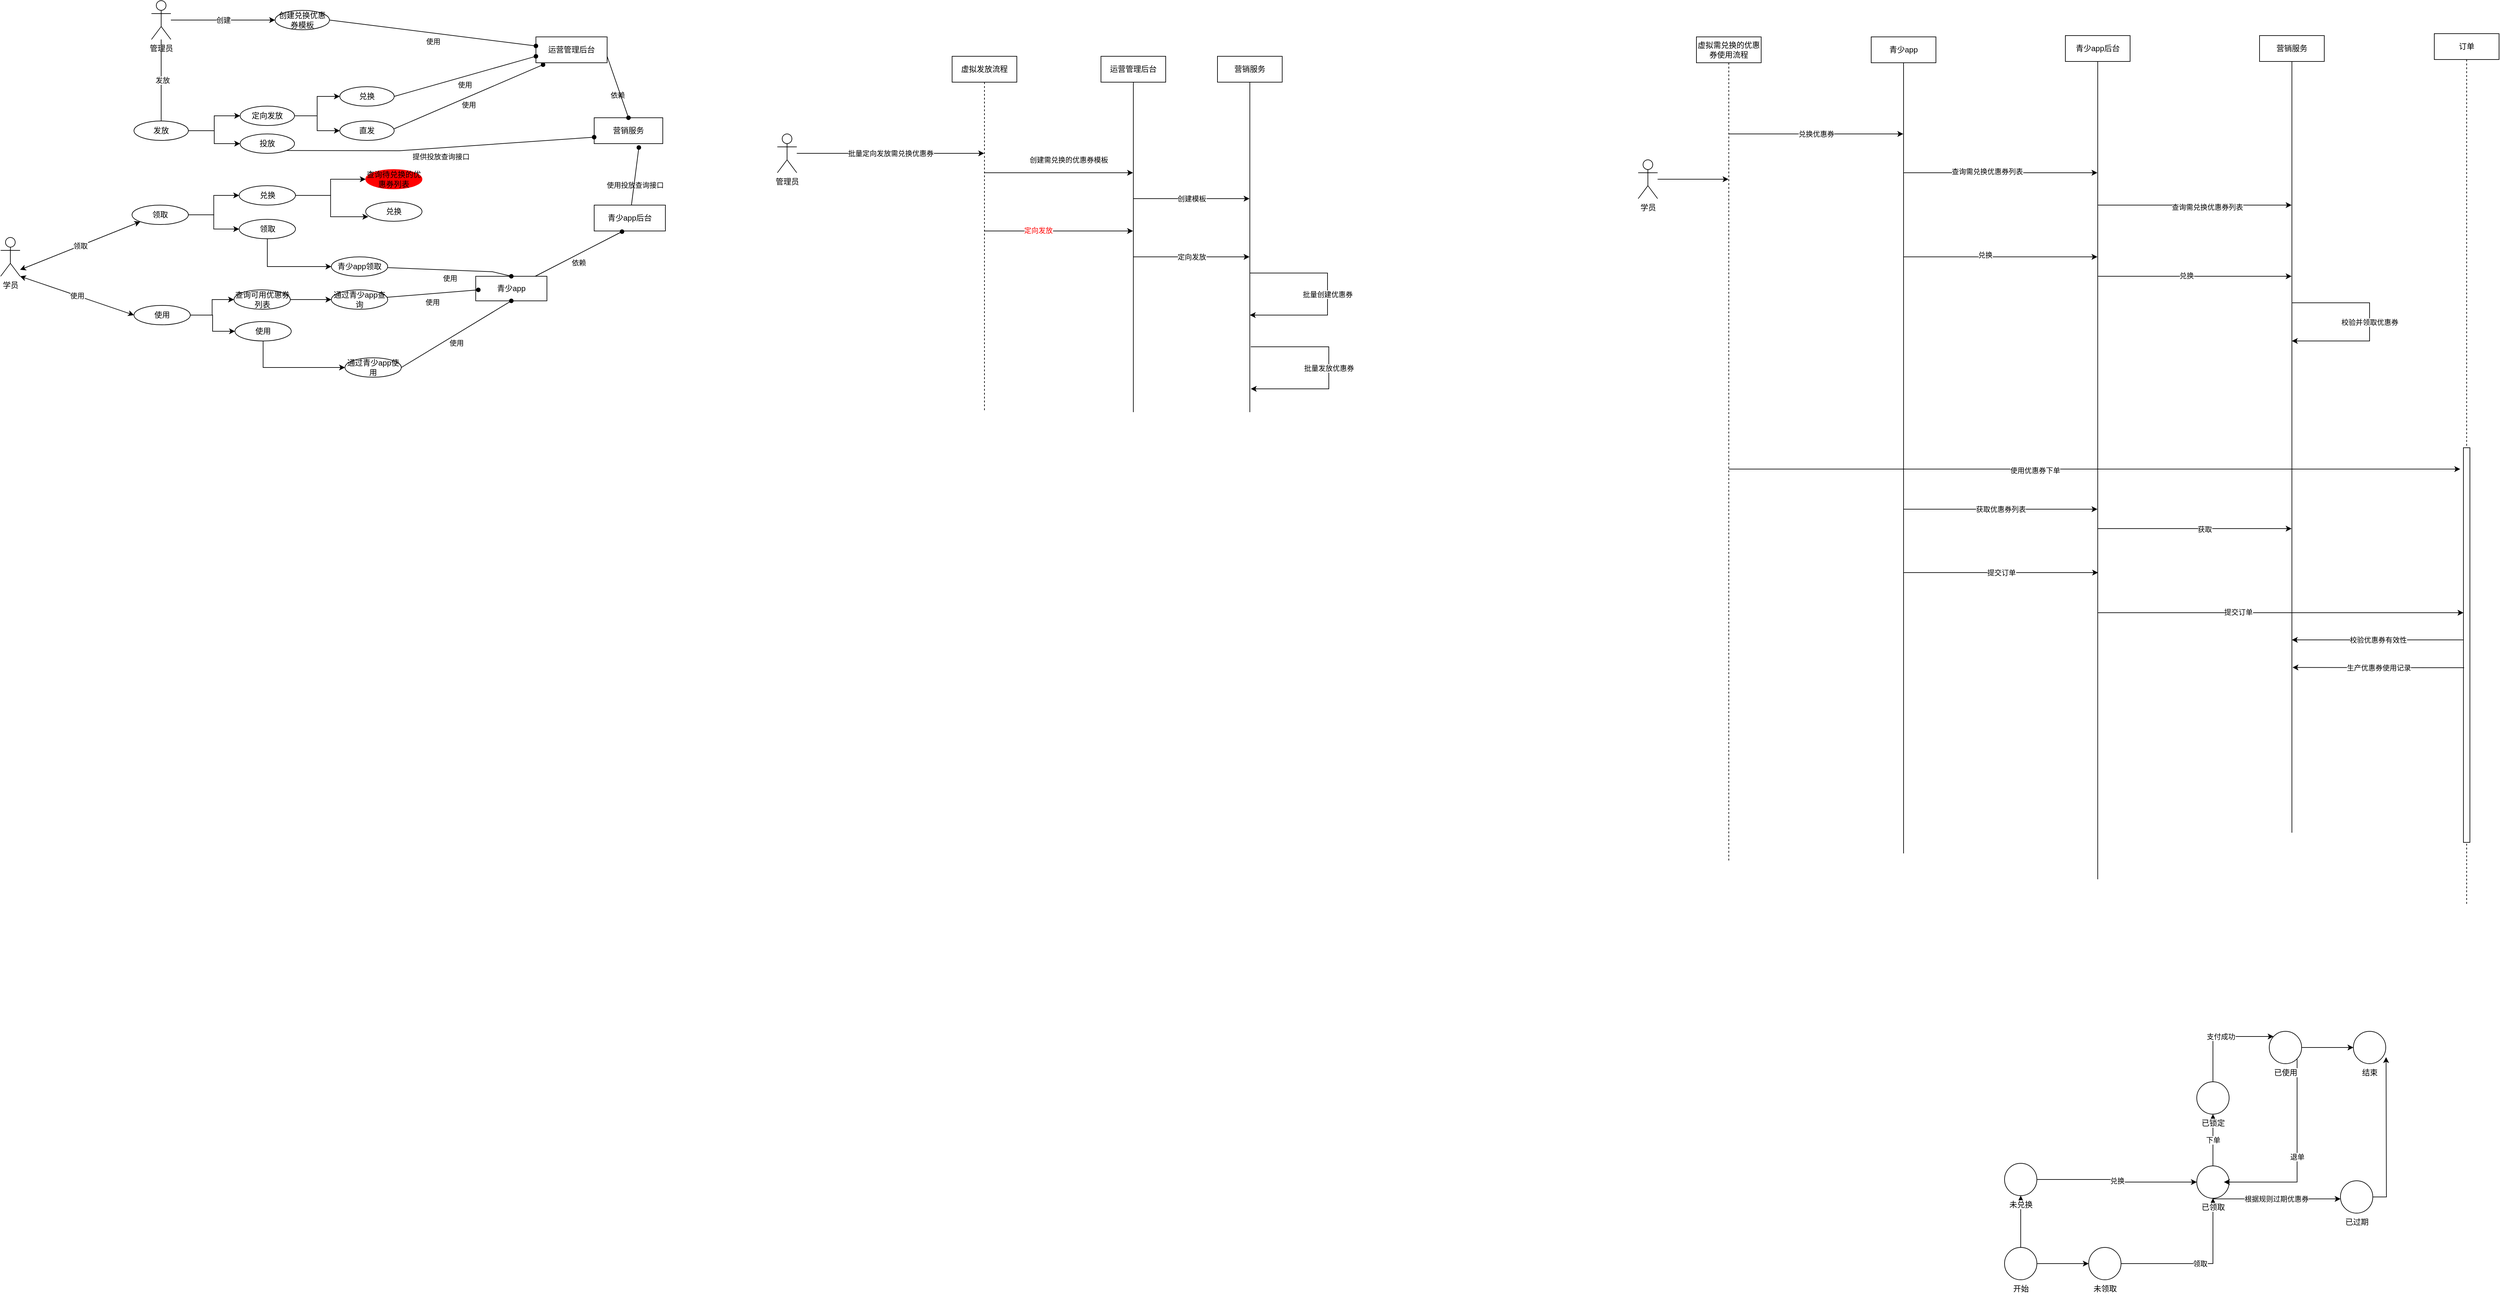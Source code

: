 <mxfile version="14.7.1" type="github">
  <diagram id="9hDP-JxcBApaVpeGbo42" name="Page-1">
    <mxGraphModel dx="1108" dy="450" grid="0" gridSize="10" guides="1" tooltips="1" connect="1" arrows="1" fold="1" page="1" pageScale="1" pageWidth="827" pageHeight="1169" math="0" shadow="0">
      <root>
        <mxCell id="0" />
        <mxCell id="1" parent="0" />
        <mxCell id="lwf3BBHvjB3YT5emJyM9-11" value="创建" style="edgeStyle=orthogonalEdgeStyle;rounded=0;orthogonalLoop=1;jettySize=auto;html=1;" parent="1" source="lwf3BBHvjB3YT5emJyM9-3" target="lwf3BBHvjB3YT5emJyM9-9" edge="1">
          <mxGeometry relative="1" as="geometry" />
        </mxCell>
        <mxCell id="lwf3BBHvjB3YT5emJyM9-60" value="" style="edgeStyle=orthogonalEdgeStyle;rounded=0;orthogonalLoop=1;jettySize=auto;html=1;" parent="1" source="lwf3BBHvjB3YT5emJyM9-3" edge="1">
          <mxGeometry relative="1" as="geometry">
            <mxPoint x="358" y="560" as="targetPoint" />
          </mxGeometry>
        </mxCell>
        <mxCell id="lwf3BBHvjB3YT5emJyM9-61" value="发放" style="edgeLabel;html=1;align=center;verticalAlign=middle;resizable=0;points=[];" parent="lwf3BBHvjB3YT5emJyM9-60" vertex="1" connectable="0">
          <mxGeometry x="-0.608" y="2" relative="1" as="geometry">
            <mxPoint y="36" as="offset" />
          </mxGeometry>
        </mxCell>
        <mxCell id="lwf3BBHvjB3YT5emJyM9-3" value="管理员" style="shape=umlActor;verticalLabelPosition=bottom;verticalAlign=top;html=1;outlineConnect=0;" parent="1" vertex="1">
          <mxGeometry x="343" y="364" width="30" height="60" as="geometry" />
        </mxCell>
        <mxCell id="lwf3BBHvjB3YT5emJyM9-6" value="学员" style="shape=umlActor;verticalLabelPosition=bottom;verticalAlign=top;html=1;" parent="1" vertex="1">
          <mxGeometry x="110" y="730" width="30" height="60" as="geometry" />
        </mxCell>
        <mxCell id="lwf3BBHvjB3YT5emJyM9-9" value="创建兑换优惠券模板" style="ellipse;whiteSpace=wrap;html=1;" parent="1" vertex="1">
          <mxGeometry x="534" y="379" width="84" height="30" as="geometry" />
        </mxCell>
        <mxCell id="g9MvVECe36LYa2lej1_Y-3" value="" style="edgeStyle=orthogonalEdgeStyle;rounded=0;orthogonalLoop=1;jettySize=auto;html=1;" edge="1" parent="1" source="lwf3BBHvjB3YT5emJyM9-19" target="g9MvVECe36LYa2lej1_Y-2">
          <mxGeometry relative="1" as="geometry" />
        </mxCell>
        <mxCell id="g9MvVECe36LYa2lej1_Y-5" value="" style="edgeStyle=orthogonalEdgeStyle;rounded=0;orthogonalLoop=1;jettySize=auto;html=1;" edge="1" parent="1" source="lwf3BBHvjB3YT5emJyM9-19" target="g9MvVECe36LYa2lej1_Y-4">
          <mxGeometry relative="1" as="geometry" />
        </mxCell>
        <mxCell id="lwf3BBHvjB3YT5emJyM9-19" value="定向发放" style="ellipse;whiteSpace=wrap;html=1;" parent="1" vertex="1">
          <mxGeometry x="480" y="527" width="84" height="30" as="geometry" />
        </mxCell>
        <mxCell id="lwf3BBHvjB3YT5emJyM9-24" style="edgeStyle=orthogonalEdgeStyle;rounded=0;orthogonalLoop=1;jettySize=auto;html=1;entryX=0;entryY=0.5;entryDx=0;entryDy=0;" parent="1" source="lwf3BBHvjB3YT5emJyM9-21" target="lwf3BBHvjB3YT5emJyM9-19" edge="1">
          <mxGeometry relative="1" as="geometry" />
        </mxCell>
        <mxCell id="lwf3BBHvjB3YT5emJyM9-26" value="" style="edgeStyle=orthogonalEdgeStyle;rounded=0;orthogonalLoop=1;jettySize=auto;html=1;" parent="1" source="lwf3BBHvjB3YT5emJyM9-21" target="lwf3BBHvjB3YT5emJyM9-25" edge="1">
          <mxGeometry relative="1" as="geometry" />
        </mxCell>
        <mxCell id="lwf3BBHvjB3YT5emJyM9-21" value="发放" style="ellipse;whiteSpace=wrap;html=1;" parent="1" vertex="1">
          <mxGeometry x="316" y="550" width="84" height="30" as="geometry" />
        </mxCell>
        <mxCell id="lwf3BBHvjB3YT5emJyM9-25" value="投放" style="ellipse;whiteSpace=wrap;html=1;" parent="1" vertex="1">
          <mxGeometry x="480" y="570" width="84" height="30" as="geometry" />
        </mxCell>
        <mxCell id="g9MvVECe36LYa2lej1_Y-8" value="" style="edgeStyle=orthogonalEdgeStyle;rounded=0;orthogonalLoop=1;jettySize=auto;html=1;" edge="1" parent="1" source="lwf3BBHvjB3YT5emJyM9-38" target="g9MvVECe36LYa2lej1_Y-7">
          <mxGeometry relative="1" as="geometry" />
        </mxCell>
        <mxCell id="g9MvVECe36LYa2lej1_Y-12" value="" style="edgeStyle=orthogonalEdgeStyle;rounded=0;orthogonalLoop=1;jettySize=auto;html=1;" edge="1" parent="1" source="lwf3BBHvjB3YT5emJyM9-38" target="g9MvVECe36LYa2lej1_Y-11">
          <mxGeometry relative="1" as="geometry" />
        </mxCell>
        <mxCell id="lwf3BBHvjB3YT5emJyM9-38" value="领取" style="ellipse;whiteSpace=wrap;html=1;fillColor=#FFFFFF;" parent="1" vertex="1">
          <mxGeometry x="313" y="680" width="87" height="30" as="geometry" />
        </mxCell>
        <mxCell id="lwf3BBHvjB3YT5emJyM9-54" value="" style="edgeStyle=orthogonalEdgeStyle;rounded=0;orthogonalLoop=1;jettySize=auto;html=1;" parent="1" source="lwf3BBHvjB3YT5emJyM9-39" target="lwf3BBHvjB3YT5emJyM9-53" edge="1">
          <mxGeometry relative="1" as="geometry" />
        </mxCell>
        <mxCell id="lwf3BBHvjB3YT5emJyM9-58" style="edgeStyle=orthogonalEdgeStyle;rounded=0;orthogonalLoop=1;jettySize=auto;html=1;entryX=0;entryY=0.5;entryDx=0;entryDy=0;" parent="1" source="lwf3BBHvjB3YT5emJyM9-39" target="lwf3BBHvjB3YT5emJyM9-55" edge="1">
          <mxGeometry relative="1" as="geometry" />
        </mxCell>
        <mxCell id="lwf3BBHvjB3YT5emJyM9-39" value="使用" style="ellipse;whiteSpace=wrap;html=1;" parent="1" vertex="1">
          <mxGeometry x="316" y="835" width="87" height="30" as="geometry" />
        </mxCell>
        <mxCell id="lwf3BBHvjB3YT5emJyM9-42" value="领取" style="endArrow=classic;startArrow=classic;html=1;entryX=0;entryY=1;entryDx=0;entryDy=0;" parent="1" target="lwf3BBHvjB3YT5emJyM9-38" edge="1">
          <mxGeometry width="50" height="50" relative="1" as="geometry">
            <mxPoint x="140" y="780" as="sourcePoint" />
            <mxPoint x="190" y="730" as="targetPoint" />
          </mxGeometry>
        </mxCell>
        <mxCell id="lwf3BBHvjB3YT5emJyM9-43" value="查询待兑换的优惠券列表" style="ellipse;whiteSpace=wrap;html=1;strokeColor=#FF0000;fillColor=#FF0000;" parent="1" vertex="1">
          <mxGeometry x="674" y="625" width="87" height="30" as="geometry" />
        </mxCell>
        <mxCell id="lwf3BBHvjB3YT5emJyM9-49" value="兑换" style="ellipse;whiteSpace=wrap;html=1;" parent="1" vertex="1">
          <mxGeometry x="674" y="675" width="87" height="30" as="geometry" />
        </mxCell>
        <mxCell id="g9MvVECe36LYa2lej1_Y-35" value="" style="edgeStyle=orthogonalEdgeStyle;rounded=0;orthogonalLoop=1;jettySize=auto;html=1;entryX=0;entryY=0.5;entryDx=0;entryDy=0;" edge="1" parent="1" source="lwf3BBHvjB3YT5emJyM9-53" target="g9MvVECe36LYa2lej1_Y-36">
          <mxGeometry relative="1" as="geometry">
            <mxPoint x="628" y="826" as="targetPoint" />
          </mxGeometry>
        </mxCell>
        <mxCell id="lwf3BBHvjB3YT5emJyM9-53" value="查询可用优惠券列表" style="ellipse;whiteSpace=wrap;html=1;" parent="1" vertex="1">
          <mxGeometry x="470.5" y="811" width="87" height="30" as="geometry" />
        </mxCell>
        <mxCell id="g9MvVECe36LYa2lej1_Y-32" value="" style="edgeStyle=orthogonalEdgeStyle;rounded=0;orthogonalLoop=1;jettySize=auto;html=1;" edge="1" parent="1" source="lwf3BBHvjB3YT5emJyM9-55" target="g9MvVECe36LYa2lej1_Y-31">
          <mxGeometry relative="1" as="geometry">
            <Array as="points">
              <mxPoint x="516" y="931" />
            </Array>
          </mxGeometry>
        </mxCell>
        <mxCell id="lwf3BBHvjB3YT5emJyM9-55" value="使用" style="ellipse;whiteSpace=wrap;html=1;" parent="1" vertex="1">
          <mxGeometry x="472" y="860" width="87" height="30" as="geometry" />
        </mxCell>
        <mxCell id="lwf3BBHvjB3YT5emJyM9-57" value="使用" style="endArrow=classic;startArrow=classic;html=1;exitX=1;exitY=1;exitDx=0;exitDy=0;exitPerimeter=0;entryX=0;entryY=0.5;entryDx=0;entryDy=0;" parent="1" source="lwf3BBHvjB3YT5emJyM9-6" edge="1" target="lwf3BBHvjB3YT5emJyM9-39">
          <mxGeometry width="50" height="50" relative="1" as="geometry">
            <mxPoint x="140" y="840" as="sourcePoint" />
            <mxPoint x="320" y="830" as="targetPoint" />
          </mxGeometry>
        </mxCell>
        <mxCell id="lwf3BBHvjB3YT5emJyM9-63" value="运营管理后台" style="rounded=0;whiteSpace=wrap;html=1;" parent="1" vertex="1">
          <mxGeometry x="937" y="420" width="110" height="40" as="geometry" />
        </mxCell>
        <mxCell id="lwf3BBHvjB3YT5emJyM9-64" value="营销服务" style="rounded=0;whiteSpace=wrap;html=1;" parent="1" vertex="1">
          <mxGeometry x="1027" y="545" width="106" height="40" as="geometry" />
        </mxCell>
        <mxCell id="lwf3BBHvjB3YT5emJyM9-65" value="青少app后台" style="rounded=0;whiteSpace=wrap;html=1;" parent="1" vertex="1">
          <mxGeometry x="1027" y="680" width="110" height="40" as="geometry" />
        </mxCell>
        <mxCell id="g9MvVECe36LYa2lej1_Y-34" style="edgeStyle=orthogonalEdgeStyle;rounded=0;orthogonalLoop=1;jettySize=auto;html=1;exitX=0;exitY=0.5;exitDx=0;exitDy=0;" edge="1" parent="1" source="lwf3BBHvjB3YT5emJyM9-66">
          <mxGeometry relative="1" as="geometry">
            <mxPoint x="844" y="809" as="targetPoint" />
          </mxGeometry>
        </mxCell>
        <mxCell id="lwf3BBHvjB3YT5emJyM9-66" value="青少app" style="rounded=0;whiteSpace=wrap;html=1;" parent="1" vertex="1">
          <mxGeometry x="844" y="790" width="110" height="38" as="geometry" />
        </mxCell>
        <mxCell id="lwf3BBHvjB3YT5emJyM9-80" value="创建需兑换的优惠券模板" style="edgeStyle=orthogonalEdgeStyle;rounded=0;orthogonalLoop=1;jettySize=auto;html=1;" parent="1" source="lwf3BBHvjB3YT5emJyM9-69" target="lwf3BBHvjB3YT5emJyM9-70" edge="1">
          <mxGeometry x="0.135" y="20" relative="1" as="geometry">
            <Array as="points">
              <mxPoint x="1720" y="630" />
              <mxPoint x="1720" y="630" />
            </Array>
            <mxPoint as="offset" />
          </mxGeometry>
        </mxCell>
        <mxCell id="lwf3BBHvjB3YT5emJyM9-83" style="edgeStyle=orthogonalEdgeStyle;rounded=0;orthogonalLoop=1;jettySize=auto;html=1;fontColor=#FF0000;" parent="1" source="lwf3BBHvjB3YT5emJyM9-69" target="lwf3BBHvjB3YT5emJyM9-70" edge="1">
          <mxGeometry relative="1" as="geometry">
            <Array as="points">
              <mxPoint x="1740" y="720" />
              <mxPoint x="1740" y="720" />
            </Array>
          </mxGeometry>
        </mxCell>
        <mxCell id="lwf3BBHvjB3YT5emJyM9-84" value="定向发放" style="edgeLabel;html=1;align=center;verticalAlign=middle;resizable=0;points=[];fontColor=#FF0000;" parent="lwf3BBHvjB3YT5emJyM9-83" vertex="1" connectable="0">
          <mxGeometry x="-0.283" y="1" relative="1" as="geometry">
            <mxPoint as="offset" />
          </mxGeometry>
        </mxCell>
        <mxCell id="lwf3BBHvjB3YT5emJyM9-69" value="虚拟发放流程" style="shape=umlLifeline;perimeter=lifelinePerimeter;whiteSpace=wrap;html=1;container=1;collapsible=0;recursiveResize=0;outlineConnect=0;labelBackgroundColor=#FFFFFF;" parent="1" vertex="1">
          <mxGeometry x="1580" y="450" width="100" height="550" as="geometry" />
        </mxCell>
        <mxCell id="lwf3BBHvjB3YT5emJyM9-81" value="创建模板" style="edgeStyle=orthogonalEdgeStyle;rounded=0;orthogonalLoop=1;jettySize=auto;html=1;" parent="1" source="lwf3BBHvjB3YT5emJyM9-70" target="lwf3BBHvjB3YT5emJyM9-74" edge="1">
          <mxGeometry relative="1" as="geometry">
            <Array as="points">
              <mxPoint x="1950" y="670" />
              <mxPoint x="1950" y="670" />
            </Array>
          </mxGeometry>
        </mxCell>
        <mxCell id="lwf3BBHvjB3YT5emJyM9-85" value="定向发放" style="edgeStyle=orthogonalEdgeStyle;rounded=0;orthogonalLoop=1;jettySize=auto;html=1;" parent="1" source="lwf3BBHvjB3YT5emJyM9-70" target="lwf3BBHvjB3YT5emJyM9-74" edge="1">
          <mxGeometry relative="1" as="geometry">
            <Array as="points">
              <mxPoint x="1940" y="760" />
              <mxPoint x="1940" y="760" />
            </Array>
          </mxGeometry>
        </mxCell>
        <mxCell id="lwf3BBHvjB3YT5emJyM9-70" value="运营管理后台" style="shape=umlLifeline;perimeter=lifelinePerimeter;whiteSpace=wrap;html=1;container=1;collapsible=0;recursiveResize=0;outlineConnect=0;lifelineDashed=0;labelBackgroundColor=#FFFFFF;" parent="1" vertex="1">
          <mxGeometry x="1810" y="450" width="100" height="550" as="geometry" />
        </mxCell>
        <mxCell id="lwf3BBHvjB3YT5emJyM9-71" value="Lifeline2" style="shape=umlLifeline;perimeter=lifelinePerimeter;whiteSpace=wrap;html=1;container=1;collapsible=0;recursiveResize=0;outlineConnect=0;lifelineDashed=0;labelBackgroundColor=#FFFFFF;" parent="1" vertex="1">
          <mxGeometry x="1990" y="450" width="100" height="300" as="geometry" />
        </mxCell>
        <mxCell id="lwf3BBHvjB3YT5emJyM9-74" value="营销服务" style="shape=umlLifeline;perimeter=lifelinePerimeter;whiteSpace=wrap;html=1;container=1;collapsible=0;recursiveResize=0;outlineConnect=0;lifelineDashed=0;labelBackgroundColor=#FFFFFF;" parent="1" vertex="1">
          <mxGeometry x="1990" y="450" width="100" height="550" as="geometry" />
        </mxCell>
        <mxCell id="lwf3BBHvjB3YT5emJyM9-79" value="批量定向发放需兑换优惠券" style="edgeStyle=orthogonalEdgeStyle;rounded=0;orthogonalLoop=1;jettySize=auto;html=1;" parent="1" source="lwf3BBHvjB3YT5emJyM9-76" target="lwf3BBHvjB3YT5emJyM9-69" edge="1">
          <mxGeometry relative="1" as="geometry">
            <Array as="points">
              <mxPoint x="1550" y="600" />
              <mxPoint x="1550" y="600" />
            </Array>
          </mxGeometry>
        </mxCell>
        <mxCell id="lwf3BBHvjB3YT5emJyM9-76" value="管理员" style="shape=umlActor;verticalLabelPosition=bottom;verticalAlign=top;html=1;labelBackgroundColor=#FFFFFF;" parent="1" vertex="1">
          <mxGeometry x="1310" y="570" width="30" height="60" as="geometry" />
        </mxCell>
        <mxCell id="lwf3BBHvjB3YT5emJyM9-88" style="edgeStyle=orthogonalEdgeStyle;rounded=0;orthogonalLoop=1;jettySize=auto;html=1;" parent="1" source="lwf3BBHvjB3YT5emJyM9-74" target="lwf3BBHvjB3YT5emJyM9-74" edge="1">
          <mxGeometry relative="1" as="geometry">
            <Array as="points">
              <mxPoint x="2060" y="820" />
              <mxPoint x="2070" y="820" />
            </Array>
          </mxGeometry>
        </mxCell>
        <mxCell id="lwf3BBHvjB3YT5emJyM9-90" value="批量创建优惠券" style="edgeStyle=orthogonalEdgeStyle;rounded=0;orthogonalLoop=1;jettySize=auto;html=1;" parent="1" target="lwf3BBHvjB3YT5emJyM9-74" edge="1">
          <mxGeometry relative="1" as="geometry">
            <mxPoint x="2039.5" y="785" as="sourcePoint" />
            <mxPoint x="2039.5" y="805" as="targetPoint" />
            <Array as="points">
              <mxPoint x="2160" y="785" />
              <mxPoint x="2160" y="850" />
            </Array>
          </mxGeometry>
        </mxCell>
        <mxCell id="lwf3BBHvjB3YT5emJyM9-91" value="批量发放优惠券" style="edgeStyle=orthogonalEdgeStyle;rounded=0;orthogonalLoop=1;jettySize=auto;html=1;" parent="1" edge="1">
          <mxGeometry relative="1" as="geometry">
            <mxPoint x="2041.5" y="899" as="sourcePoint" />
            <mxPoint x="2041.5" y="964" as="targetPoint" />
            <Array as="points">
              <mxPoint x="2162" y="899" />
              <mxPoint x="2162" y="964" />
            </Array>
          </mxGeometry>
        </mxCell>
        <mxCell id="lwf3BBHvjB3YT5emJyM9-96" value="兑换优惠券" style="edgeStyle=orthogonalEdgeStyle;rounded=0;orthogonalLoop=1;jettySize=auto;html=1;" parent="1" source="lwf3BBHvjB3YT5emJyM9-92" target="lwf3BBHvjB3YT5emJyM9-93" edge="1">
          <mxGeometry relative="1" as="geometry">
            <Array as="points">
              <mxPoint x="2840" y="570" />
              <mxPoint x="2840" y="570" />
            </Array>
          </mxGeometry>
        </mxCell>
        <mxCell id="lwf3BBHvjB3YT5emJyM9-124" style="edgeStyle=orthogonalEdgeStyle;rounded=0;orthogonalLoop=1;jettySize=auto;html=1;fontColor=#000000;" parent="1" source="lwf3BBHvjB3YT5emJyM9-92" edge="1">
          <mxGeometry relative="1" as="geometry">
            <mxPoint x="3910" y="1088" as="targetPoint" />
            <Array as="points">
              <mxPoint x="3200" y="1088" />
              <mxPoint x="3200" y="1088" />
            </Array>
          </mxGeometry>
        </mxCell>
        <mxCell id="lwf3BBHvjB3YT5emJyM9-125" value="使用优惠券下单" style="edgeLabel;html=1;align=center;verticalAlign=middle;resizable=0;points=[];fontColor=#000000;" parent="lwf3BBHvjB3YT5emJyM9-124" vertex="1" connectable="0">
          <mxGeometry x="-0.161" y="-2" relative="1" as="geometry">
            <mxPoint x="-1" as="offset" />
          </mxGeometry>
        </mxCell>
        <mxCell id="lwf3BBHvjB3YT5emJyM9-92" value="虚拟需兑换的优惠券使用流程" style="shape=umlLifeline;perimeter=lifelinePerimeter;whiteSpace=wrap;html=1;container=1;collapsible=0;recursiveResize=0;outlineConnect=0;labelBackgroundColor=#FFFFFF;" parent="1" vertex="1">
          <mxGeometry x="2730" y="420" width="100" height="1274" as="geometry" />
        </mxCell>
        <mxCell id="lwf3BBHvjB3YT5emJyM9-97" style="edgeStyle=orthogonalEdgeStyle;rounded=0;orthogonalLoop=1;jettySize=auto;html=1;" parent="1" source="lwf3BBHvjB3YT5emJyM9-93" target="lwf3BBHvjB3YT5emJyM9-94" edge="1">
          <mxGeometry relative="1" as="geometry">
            <Array as="points">
              <mxPoint x="3270" y="630" />
              <mxPoint x="3270" y="630" />
            </Array>
          </mxGeometry>
        </mxCell>
        <mxCell id="lwf3BBHvjB3YT5emJyM9-98" value="查询需兑换优惠券列表" style="edgeLabel;html=1;align=center;verticalAlign=middle;resizable=0;points=[];" parent="lwf3BBHvjB3YT5emJyM9-97" vertex="1" connectable="0">
          <mxGeometry x="-0.143" y="2" relative="1" as="geometry">
            <mxPoint as="offset" />
          </mxGeometry>
        </mxCell>
        <mxCell id="lwf3BBHvjB3YT5emJyM9-101" style="edgeStyle=orthogonalEdgeStyle;rounded=0;orthogonalLoop=1;jettySize=auto;html=1;" parent="1" source="lwf3BBHvjB3YT5emJyM9-93" target="lwf3BBHvjB3YT5emJyM9-94" edge="1">
          <mxGeometry relative="1" as="geometry">
            <Array as="points">
              <mxPoint x="3260" y="760" />
              <mxPoint x="3260" y="760" />
            </Array>
          </mxGeometry>
        </mxCell>
        <mxCell id="lwf3BBHvjB3YT5emJyM9-102" value="兑换" style="edgeLabel;html=1;align=center;verticalAlign=middle;resizable=0;points=[];" parent="lwf3BBHvjB3YT5emJyM9-101" vertex="1" connectable="0">
          <mxGeometry x="-0.163" y="3" relative="1" as="geometry">
            <mxPoint as="offset" />
          </mxGeometry>
        </mxCell>
        <mxCell id="lwf3BBHvjB3YT5emJyM9-128" value="获取优惠券列表" style="edgeStyle=orthogonalEdgeStyle;rounded=0;orthogonalLoop=1;jettySize=auto;html=1;fontColor=#000000;" parent="1" source="lwf3BBHvjB3YT5emJyM9-93" target="lwf3BBHvjB3YT5emJyM9-94" edge="1">
          <mxGeometry relative="1" as="geometry">
            <Array as="points">
              <mxPoint x="3110" y="1150" />
              <mxPoint x="3110" y="1150" />
            </Array>
          </mxGeometry>
        </mxCell>
        <mxCell id="lwf3BBHvjB3YT5emJyM9-93" value="青少app" style="shape=umlLifeline;perimeter=lifelinePerimeter;whiteSpace=wrap;html=1;container=1;collapsible=0;recursiveResize=0;outlineConnect=0;lifelineDashed=0;labelBackgroundColor=#FFFFFF;" parent="1" vertex="1">
          <mxGeometry x="3000" y="420" width="100" height="1262" as="geometry" />
        </mxCell>
        <mxCell id="lwf3BBHvjB3YT5emJyM9-99" style="edgeStyle=orthogonalEdgeStyle;rounded=0;orthogonalLoop=1;jettySize=auto;html=1;" parent="1" source="lwf3BBHvjB3YT5emJyM9-94" target="lwf3BBHvjB3YT5emJyM9-95" edge="1">
          <mxGeometry relative="1" as="geometry">
            <Array as="points">
              <mxPoint x="3510" y="680" />
              <mxPoint x="3510" y="680" />
            </Array>
          </mxGeometry>
        </mxCell>
        <mxCell id="lwf3BBHvjB3YT5emJyM9-100" value="查询需兑换优惠券列表" style="edgeLabel;html=1;align=center;verticalAlign=middle;resizable=0;points=[];" parent="lwf3BBHvjB3YT5emJyM9-99" vertex="1" connectable="0">
          <mxGeometry x="0.123" y="-3" relative="1" as="geometry">
            <mxPoint x="1" as="offset" />
          </mxGeometry>
        </mxCell>
        <mxCell id="lwf3BBHvjB3YT5emJyM9-103" style="edgeStyle=orthogonalEdgeStyle;rounded=0;orthogonalLoop=1;jettySize=auto;html=1;" parent="1" source="lwf3BBHvjB3YT5emJyM9-94" target="lwf3BBHvjB3YT5emJyM9-95" edge="1">
          <mxGeometry relative="1" as="geometry">
            <Array as="points">
              <mxPoint x="3510" y="790" />
              <mxPoint x="3510" y="790" />
            </Array>
          </mxGeometry>
        </mxCell>
        <mxCell id="lwf3BBHvjB3YT5emJyM9-104" value="兑换" style="edgeLabel;html=1;align=center;verticalAlign=middle;resizable=0;points=[];" parent="lwf3BBHvjB3YT5emJyM9-103" vertex="1" connectable="0">
          <mxGeometry x="-0.09" y="1" relative="1" as="geometry">
            <mxPoint as="offset" />
          </mxGeometry>
        </mxCell>
        <mxCell id="lwf3BBHvjB3YT5emJyM9-129" style="edgeStyle=orthogonalEdgeStyle;rounded=0;orthogonalLoop=1;jettySize=auto;html=1;fontColor=#000000;" parent="1" source="lwf3BBHvjB3YT5emJyM9-94" target="lwf3BBHvjB3YT5emJyM9-95" edge="1">
          <mxGeometry relative="1" as="geometry">
            <Array as="points">
              <mxPoint x="3520" y="1180" />
              <mxPoint x="3520" y="1180" />
            </Array>
          </mxGeometry>
        </mxCell>
        <mxCell id="lwf3BBHvjB3YT5emJyM9-130" value="获取" style="edgeLabel;html=1;align=center;verticalAlign=middle;resizable=0;points=[];fontColor=#000000;" parent="lwf3BBHvjB3YT5emJyM9-129" vertex="1" connectable="0">
          <mxGeometry x="0.097" y="-1" relative="1" as="geometry">
            <mxPoint as="offset" />
          </mxGeometry>
        </mxCell>
        <mxCell id="lwf3BBHvjB3YT5emJyM9-132" style="edgeStyle=orthogonalEdgeStyle;rounded=0;orthogonalLoop=1;jettySize=auto;html=1;fontColor=#000000;" parent="1" source="lwf3BBHvjB3YT5emJyM9-94" target="lwf3BBHvjB3YT5emJyM9-123" edge="1">
          <mxGeometry relative="1" as="geometry">
            <Array as="points">
              <mxPoint x="3610" y="1310" />
              <mxPoint x="3610" y="1310" />
            </Array>
          </mxGeometry>
        </mxCell>
        <mxCell id="lwf3BBHvjB3YT5emJyM9-133" value="提交订单" style="edgeLabel;html=1;align=center;verticalAlign=middle;resizable=0;points=[];fontColor=#000000;" parent="lwf3BBHvjB3YT5emJyM9-132" vertex="1" connectable="0">
          <mxGeometry x="-0.234" y="1" relative="1" as="geometry">
            <mxPoint as="offset" />
          </mxGeometry>
        </mxCell>
        <mxCell id="lwf3BBHvjB3YT5emJyM9-94" value="青少app后台" style="shape=umlLifeline;perimeter=lifelinePerimeter;whiteSpace=wrap;html=1;container=1;collapsible=0;recursiveResize=0;outlineConnect=0;lifelineDashed=0;labelBackgroundColor=#FFFFFF;" parent="1" vertex="1">
          <mxGeometry x="3300" y="418" width="100" height="1304" as="geometry" />
        </mxCell>
        <mxCell id="lwf3BBHvjB3YT5emJyM9-95" value="营销服务" style="shape=umlLifeline;perimeter=lifelinePerimeter;whiteSpace=wrap;html=1;container=1;collapsible=0;recursiveResize=0;outlineConnect=0;lifelineDashed=0;labelBackgroundColor=#FFFFFF;" parent="1" vertex="1">
          <mxGeometry x="3600" y="418" width="100" height="1232" as="geometry" />
        </mxCell>
        <mxCell id="lwf3BBHvjB3YT5emJyM9-105" value="校验并领取优惠券" style="edgeStyle=orthogonalEdgeStyle;rounded=0;orthogonalLoop=1;jettySize=auto;html=1;" parent="1" edge="1">
          <mxGeometry relative="1" as="geometry">
            <mxPoint x="3649.5" y="831" as="sourcePoint" />
            <mxPoint x="3650" y="890" as="targetPoint" />
            <Array as="points">
              <mxPoint x="3770" y="831" />
              <mxPoint x="3770" y="890" />
              <mxPoint x="3650" y="890" />
            </Array>
          </mxGeometry>
        </mxCell>
        <mxCell id="lwf3BBHvjB3YT5emJyM9-108" style="edgeStyle=orthogonalEdgeStyle;rounded=0;orthogonalLoop=1;jettySize=auto;html=1;" parent="1" source="lwf3BBHvjB3YT5emJyM9-107" target="lwf3BBHvjB3YT5emJyM9-92" edge="1">
          <mxGeometry relative="1" as="geometry">
            <Array as="points">
              <mxPoint x="2740" y="640" />
              <mxPoint x="2740" y="640" />
            </Array>
          </mxGeometry>
        </mxCell>
        <mxCell id="lwf3BBHvjB3YT5emJyM9-107" value="学员" style="shape=umlActor;verticalLabelPosition=bottom;verticalAlign=top;html=1;labelBackgroundColor=#FFFFFF;" parent="1" vertex="1">
          <mxGeometry x="2640" y="610" width="30" height="60" as="geometry" />
        </mxCell>
        <mxCell id="lwf3BBHvjB3YT5emJyM9-122" value="订单" style="shape=umlLifeline;perimeter=lifelinePerimeter;whiteSpace=wrap;html=1;container=1;collapsible=0;recursiveResize=0;outlineConnect=0;labelBackgroundColor=#FFFFFF;fontColor=#000000;" parent="1" vertex="1">
          <mxGeometry x="3870" y="415" width="100" height="1345" as="geometry" />
        </mxCell>
        <mxCell id="lwf3BBHvjB3YT5emJyM9-123" value="" style="html=1;points=[];perimeter=orthogonalPerimeter;" parent="lwf3BBHvjB3YT5emJyM9-122" vertex="1">
          <mxGeometry x="45" y="640" width="10" height="610" as="geometry" />
        </mxCell>
        <mxCell id="lwf3BBHvjB3YT5emJyM9-131" value="提交订单" style="edgeStyle=orthogonalEdgeStyle;rounded=0;orthogonalLoop=1;jettySize=auto;html=1;fontColor=#000000;" parent="1" edge="1">
          <mxGeometry relative="1" as="geometry">
            <mxPoint x="3050.5" y="1248" as="sourcePoint" />
            <mxPoint x="3350.5" y="1248" as="targetPoint" />
            <Array as="points">
              <mxPoint x="3111" y="1248" />
              <mxPoint x="3111" y="1248" />
            </Array>
          </mxGeometry>
        </mxCell>
        <mxCell id="lwf3BBHvjB3YT5emJyM9-134" value="校验优惠券有效性" style="edgeStyle=orthogonalEdgeStyle;rounded=0;orthogonalLoop=1;jettySize=auto;html=1;fontColor=#000000;" parent="1" edge="1">
          <mxGeometry relative="1" as="geometry">
            <mxPoint x="3915" y="1352" as="sourcePoint" />
            <mxPoint x="3650" y="1352" as="targetPoint" />
            <Array as="points">
              <mxPoint x="3660" y="1352" />
            </Array>
          </mxGeometry>
        </mxCell>
        <mxCell id="lwf3BBHvjB3YT5emJyM9-135" value="生产优惠券使用记录" style="edgeStyle=orthogonalEdgeStyle;rounded=0;orthogonalLoop=1;jettySize=auto;html=1;entryX=0.5;entryY=0.861;entryDx=0;entryDy=0;entryPerimeter=0;fontColor=#000000;" parent="1" edge="1">
          <mxGeometry relative="1" as="geometry">
            <mxPoint x="3916" y="1395" as="sourcePoint" />
            <mxPoint x="3651" y="1394.602" as="targetPoint" />
            <Array as="points">
              <mxPoint x="3861" y="1395" />
              <mxPoint x="3861" y="1395" />
            </Array>
          </mxGeometry>
        </mxCell>
        <mxCell id="lwf3BBHvjB3YT5emJyM9-139" value="" style="edgeStyle=orthogonalEdgeStyle;rounded=0;orthogonalLoop=1;jettySize=auto;html=1;fontColor=#000000;" parent="1" source="lwf3BBHvjB3YT5emJyM9-137" target="lwf3BBHvjB3YT5emJyM9-138" edge="1">
          <mxGeometry relative="1" as="geometry" />
        </mxCell>
        <mxCell id="lwf3BBHvjB3YT5emJyM9-141" value="" style="edgeStyle=orthogonalEdgeStyle;rounded=0;orthogonalLoop=1;jettySize=auto;html=1;fontColor=#000000;" parent="1" source="lwf3BBHvjB3YT5emJyM9-137" target="lwf3BBHvjB3YT5emJyM9-140" edge="1">
          <mxGeometry relative="1" as="geometry" />
        </mxCell>
        <mxCell id="lwf3BBHvjB3YT5emJyM9-137" value="开始" style="points=[[0.145,0.145,0],[0.5,0,0],[0.855,0.145,0],[1,0.5,0],[0.855,0.855,0],[0.5,1,0],[0.145,0.855,0],[0,0.5,0]];shape=mxgraph.bpmn.event;html=1;verticalLabelPosition=bottom;labelBackgroundColor=#ffffff;verticalAlign=top;align=center;perimeter=ellipsePerimeter;outlineConnect=0;aspect=fixed;outline=standard;symbol=general;fontColor=#000000;" parent="1" vertex="1">
          <mxGeometry x="3206" y="2291" width="50" height="50" as="geometry" />
        </mxCell>
        <mxCell id="lwf3BBHvjB3YT5emJyM9-143" value="领取" style="edgeStyle=orthogonalEdgeStyle;rounded=0;orthogonalLoop=1;jettySize=auto;html=1;fontColor=#000000;" parent="1" source="lwf3BBHvjB3YT5emJyM9-138" target="lwf3BBHvjB3YT5emJyM9-142" edge="1">
          <mxGeometry relative="1" as="geometry" />
        </mxCell>
        <mxCell id="lwf3BBHvjB3YT5emJyM9-138" value="未领取" style="points=[[0.145,0.145,0],[0.5,0,0],[0.855,0.145,0],[1,0.5,0],[0.855,0.855,0],[0.5,1,0],[0.145,0.855,0],[0,0.5,0]];shape=mxgraph.bpmn.event;html=1;verticalLabelPosition=bottom;labelBackgroundColor=#ffffff;verticalAlign=top;align=center;perimeter=ellipsePerimeter;outlineConnect=0;aspect=fixed;outline=standard;symbol=general;fontColor=#000000;" parent="1" vertex="1">
          <mxGeometry x="3336" y="2291" width="50" height="50" as="geometry" />
        </mxCell>
        <mxCell id="lwf3BBHvjB3YT5emJyM9-144" value="兑换" style="edgeStyle=orthogonalEdgeStyle;rounded=0;orthogonalLoop=1;jettySize=auto;html=1;fontColor=#000000;" parent="1" source="lwf3BBHvjB3YT5emJyM9-140" target="lwf3BBHvjB3YT5emJyM9-142" edge="1">
          <mxGeometry relative="1" as="geometry" />
        </mxCell>
        <mxCell id="lwf3BBHvjB3YT5emJyM9-140" value="未兑换" style="points=[[0.145,0.145,0],[0.5,0,0],[0.855,0.145,0],[1,0.5,0],[0.855,0.855,0],[0.5,1,0],[0.145,0.855,0],[0,0.5,0]];shape=mxgraph.bpmn.event;html=1;verticalLabelPosition=bottom;labelBackgroundColor=#ffffff;verticalAlign=top;align=center;perimeter=ellipsePerimeter;outlineConnect=0;aspect=fixed;outline=standard;symbol=general;fontColor=#000000;" parent="1" vertex="1">
          <mxGeometry x="3206" y="2161" width="50" height="50" as="geometry" />
        </mxCell>
        <mxCell id="lwf3BBHvjB3YT5emJyM9-146" value="下单" style="edgeStyle=orthogonalEdgeStyle;rounded=0;orthogonalLoop=1;jettySize=auto;html=1;fontColor=#000000;" parent="1" source="lwf3BBHvjB3YT5emJyM9-142" target="lwf3BBHvjB3YT5emJyM9-145" edge="1">
          <mxGeometry relative="1" as="geometry" />
        </mxCell>
        <mxCell id="lwf3BBHvjB3YT5emJyM9-154" value="根据规则过期优惠券" style="edgeStyle=orthogonalEdgeStyle;rounded=0;orthogonalLoop=1;jettySize=auto;html=1;fontColor=#000000;" parent="1" source="lwf3BBHvjB3YT5emJyM9-142" target="lwf3BBHvjB3YT5emJyM9-153" edge="1">
          <mxGeometry relative="1" as="geometry">
            <Array as="points">
              <mxPoint x="3528" y="2216" />
              <mxPoint x="3764" y="2216" />
            </Array>
          </mxGeometry>
        </mxCell>
        <mxCell id="lwf3BBHvjB3YT5emJyM9-142" value="已领取" style="points=[[0.145,0.145,0],[0.5,0,0],[0.855,0.145,0],[1,0.5,0],[0.855,0.855,0],[0.5,1,0],[0.145,0.855,0],[0,0.5,0]];shape=mxgraph.bpmn.event;html=1;verticalLabelPosition=bottom;labelBackgroundColor=#ffffff;verticalAlign=top;align=center;perimeter=ellipsePerimeter;outlineConnect=0;aspect=fixed;outline=standard;symbol=general;fontColor=#000000;" parent="1" vertex="1">
          <mxGeometry x="3503" y="2165" width="50" height="50" as="geometry" />
        </mxCell>
        <mxCell id="lwf3BBHvjB3YT5emJyM9-148" value="支付成功" style="edgeStyle=orthogonalEdgeStyle;rounded=0;orthogonalLoop=1;jettySize=auto;html=1;fontColor=#000000;" parent="1" source="lwf3BBHvjB3YT5emJyM9-145" target="lwf3BBHvjB3YT5emJyM9-147" edge="1">
          <mxGeometry relative="1" as="geometry">
            <Array as="points">
              <mxPoint x="3528" y="1965" />
            </Array>
          </mxGeometry>
        </mxCell>
        <mxCell id="lwf3BBHvjB3YT5emJyM9-145" value="已锁定" style="points=[[0.145,0.145,0],[0.5,0,0],[0.855,0.145,0],[1,0.5,0],[0.855,0.855,0],[0.5,1,0],[0.145,0.855,0],[0,0.5,0]];shape=mxgraph.bpmn.event;html=1;verticalLabelPosition=bottom;labelBackgroundColor=#ffffff;verticalAlign=top;align=center;perimeter=ellipsePerimeter;outlineConnect=0;aspect=fixed;outline=standard;symbol=general;fontColor=#000000;" parent="1" vertex="1">
          <mxGeometry x="3503" y="2035" width="50" height="50" as="geometry" />
        </mxCell>
        <mxCell id="lwf3BBHvjB3YT5emJyM9-149" value="退单" style="edgeStyle=orthogonalEdgeStyle;rounded=0;orthogonalLoop=1;jettySize=auto;html=1;fontColor=#000000;" parent="1" source="lwf3BBHvjB3YT5emJyM9-147" edge="1">
          <mxGeometry relative="1" as="geometry">
            <mxPoint x="3545" y="2190" as="targetPoint" />
            <Array as="points">
              <mxPoint x="3658" y="2190" />
            </Array>
          </mxGeometry>
        </mxCell>
        <mxCell id="lwf3BBHvjB3YT5emJyM9-152" value="" style="edgeStyle=orthogonalEdgeStyle;rounded=0;orthogonalLoop=1;jettySize=auto;html=1;fontColor=#000000;" parent="1" source="lwf3BBHvjB3YT5emJyM9-147" target="lwf3BBHvjB3YT5emJyM9-151" edge="1">
          <mxGeometry relative="1" as="geometry" />
        </mxCell>
        <mxCell id="lwf3BBHvjB3YT5emJyM9-147" value="已使用" style="points=[[0.145,0.145,0],[0.5,0,0],[0.855,0.145,0],[1,0.5,0],[0.855,0.855,0],[0.5,1,0],[0.145,0.855,0],[0,0.5,0]];shape=mxgraph.bpmn.event;html=1;verticalLabelPosition=bottom;labelBackgroundColor=#ffffff;verticalAlign=top;align=center;perimeter=ellipsePerimeter;outlineConnect=0;aspect=fixed;outline=standard;symbol=general;fontColor=#000000;" parent="1" vertex="1">
          <mxGeometry x="3615" y="1957" width="50" height="50" as="geometry" />
        </mxCell>
        <mxCell id="lwf3BBHvjB3YT5emJyM9-151" value="结束" style="points=[[0.145,0.145,0],[0.5,0,0],[0.855,0.145,0],[1,0.5,0],[0.855,0.855,0],[0.5,1,0],[0.145,0.855,0],[0,0.5,0]];shape=mxgraph.bpmn.event;html=1;verticalLabelPosition=bottom;labelBackgroundColor=#ffffff;verticalAlign=top;align=center;perimeter=ellipsePerimeter;outlineConnect=0;aspect=fixed;outline=standard;symbol=general;fontColor=#000000;" parent="1" vertex="1">
          <mxGeometry x="3745" y="1957" width="50" height="50" as="geometry" />
        </mxCell>
        <mxCell id="lwf3BBHvjB3YT5emJyM9-155" style="edgeStyle=orthogonalEdgeStyle;rounded=0;orthogonalLoop=1;jettySize=auto;html=1;fontColor=#000000;" parent="1" source="lwf3BBHvjB3YT5emJyM9-153" edge="1">
          <mxGeometry relative="1" as="geometry">
            <mxPoint x="3795.471" y="1996.882" as="targetPoint" />
          </mxGeometry>
        </mxCell>
        <mxCell id="lwf3BBHvjB3YT5emJyM9-153" value="已过期" style="points=[[0.145,0.145,0],[0.5,0,0],[0.855,0.145,0],[1,0.5,0],[0.855,0.855,0],[0.5,1,0],[0.145,0.855,0],[0,0.5,0]];shape=mxgraph.bpmn.event;html=1;verticalLabelPosition=bottom;labelBackgroundColor=#ffffff;verticalAlign=top;align=center;perimeter=ellipsePerimeter;outlineConnect=0;aspect=fixed;outline=standard;symbol=general;fontColor=#000000;" parent="1" vertex="1">
          <mxGeometry x="3725" y="2188" width="50" height="50" as="geometry" />
        </mxCell>
        <mxCell id="g9MvVECe36LYa2lej1_Y-2" value="直发" style="ellipse;whiteSpace=wrap;html=1;" vertex="1" parent="1">
          <mxGeometry x="634" y="550" width="84" height="30" as="geometry" />
        </mxCell>
        <mxCell id="g9MvVECe36LYa2lej1_Y-4" value="兑换" style="ellipse;whiteSpace=wrap;html=1;" vertex="1" parent="1">
          <mxGeometry x="634" y="497" width="84" height="30" as="geometry" />
        </mxCell>
        <mxCell id="g9MvVECe36LYa2lej1_Y-13" style="edgeStyle=orthogonalEdgeStyle;rounded=0;orthogonalLoop=1;jettySize=auto;html=1;" edge="1" parent="1" source="g9MvVECe36LYa2lej1_Y-7" target="lwf3BBHvjB3YT5emJyM9-43">
          <mxGeometry relative="1" as="geometry" />
        </mxCell>
        <mxCell id="g9MvVECe36LYa2lej1_Y-14" style="edgeStyle=orthogonalEdgeStyle;rounded=0;orthogonalLoop=1;jettySize=auto;html=1;entryX=0.046;entryY=0.767;entryDx=0;entryDy=0;entryPerimeter=0;" edge="1" parent="1" source="g9MvVECe36LYa2lej1_Y-7" target="lwf3BBHvjB3YT5emJyM9-49">
          <mxGeometry relative="1" as="geometry" />
        </mxCell>
        <mxCell id="g9MvVECe36LYa2lej1_Y-7" value="兑换" style="ellipse;whiteSpace=wrap;html=1;fillColor=#FFFFFF;" vertex="1" parent="1">
          <mxGeometry x="478.5" y="650" width="87" height="30" as="geometry" />
        </mxCell>
        <mxCell id="g9MvVECe36LYa2lej1_Y-23" value="" style="edgeStyle=orthogonalEdgeStyle;rounded=0;orthogonalLoop=1;jettySize=auto;html=1;entryX=0;entryY=0.5;entryDx=0;entryDy=0;exitX=0.5;exitY=1;exitDx=0;exitDy=0;" edge="1" parent="1" source="g9MvVECe36LYa2lej1_Y-11" target="g9MvVECe36LYa2lej1_Y-24">
          <mxGeometry relative="1" as="geometry">
            <mxPoint x="708" y="758" as="targetPoint" />
          </mxGeometry>
        </mxCell>
        <mxCell id="g9MvVECe36LYa2lej1_Y-11" value="领取" style="ellipse;whiteSpace=wrap;html=1;fillColor=#FFFFFF;" vertex="1" parent="1">
          <mxGeometry x="478.5" y="702" width="87" height="30" as="geometry" />
        </mxCell>
        <mxCell id="g9MvVECe36LYa2lej1_Y-15" value="使用" style="endArrow=none;html=1;rounded=0;align=center;verticalAlign=top;endFill=0;labelBackgroundColor=none;endSize=6;startArrow=oval;startFill=1;entryX=1;entryY=0.5;entryDx=0;entryDy=0;exitX=0;exitY=0.35;exitDx=0;exitDy=0;exitPerimeter=0;" edge="1" parent="1" source="lwf3BBHvjB3YT5emJyM9-63" target="lwf3BBHvjB3YT5emJyM9-9">
          <mxGeometry relative="1" as="geometry">
            <mxPoint x="860" y="353" as="sourcePoint" />
            <mxPoint x="518" y="290" as="targetPoint" />
          </mxGeometry>
        </mxCell>
        <mxCell id="g9MvVECe36LYa2lej1_Y-16" value="依赖" style="endArrow=none;html=1;rounded=0;align=center;verticalAlign=top;endFill=0;labelBackgroundColor=none;endSize=6;startArrow=oval;startFill=1;entryX=1;entryY=0.75;entryDx=0;entryDy=0;exitX=0.5;exitY=0;exitDx=0;exitDy=0;" edge="1" parent="1" source="lwf3BBHvjB3YT5emJyM9-64" target="lwf3BBHvjB3YT5emJyM9-63">
          <mxGeometry relative="1" as="geometry">
            <mxPoint x="1198" y="448" as="sourcePoint" />
            <mxPoint x="922" y="382" as="targetPoint" />
          </mxGeometry>
        </mxCell>
        <mxCell id="g9MvVECe36LYa2lej1_Y-17" value="使用" style="endArrow=none;html=1;rounded=0;align=center;verticalAlign=top;endFill=0;labelBackgroundColor=none;endSize=6;startArrow=oval;startFill=1;entryX=1;entryY=0.5;entryDx=0;entryDy=0;exitX=0;exitY=0.75;exitDx=0;exitDy=0;" edge="1" parent="1" source="lwf3BBHvjB3YT5emJyM9-63" target="g9MvVECe36LYa2lej1_Y-4">
          <mxGeometry relative="1" as="geometry">
            <mxPoint x="977" y="575" as="sourcePoint" />
            <mxPoint x="701" y="509" as="targetPoint" />
          </mxGeometry>
        </mxCell>
        <mxCell id="g9MvVECe36LYa2lej1_Y-18" value="使用" style="endArrow=none;html=1;rounded=0;align=center;verticalAlign=top;endFill=0;labelBackgroundColor=none;endSize=6;startArrow=oval;startFill=1;entryX=1;entryY=0.5;entryDx=0;entryDy=0;exitX=0.1;exitY=1.075;exitDx=0;exitDy=0;exitPerimeter=0;" edge="1" parent="1" source="lwf3BBHvjB3YT5emJyM9-63">
          <mxGeometry relative="1" as="geometry">
            <mxPoint x="849" y="425" as="sourcePoint" />
            <mxPoint x="718" y="562" as="targetPoint" />
          </mxGeometry>
        </mxCell>
        <mxCell id="g9MvVECe36LYa2lej1_Y-19" value="提供投放查询接口" style="endArrow=none;html=1;rounded=0;align=center;verticalAlign=top;endFill=0;labelBackgroundColor=none;endSize=6;startArrow=oval;startFill=1;entryX=1;entryY=1;entryDx=0;entryDy=0;exitX=0;exitY=0.75;exitDx=0;exitDy=0;" edge="1" parent="1" source="lwf3BBHvjB3YT5emJyM9-64" target="lwf3BBHvjB3YT5emJyM9-25">
          <mxGeometry relative="1" as="geometry">
            <mxPoint x="1061" y="485" as="sourcePoint" />
            <mxPoint x="936" y="662" as="targetPoint" />
            <Array as="points">
              <mxPoint x="726" y="596" />
            </Array>
          </mxGeometry>
        </mxCell>
        <mxCell id="g9MvVECe36LYa2lej1_Y-24" value="青少app领取" style="ellipse;whiteSpace=wrap;html=1;" vertex="1" parent="1">
          <mxGeometry x="621" y="760" width="87" height="30" as="geometry" />
        </mxCell>
        <mxCell id="g9MvVECe36LYa2lej1_Y-27" value="使用" style="endArrow=none;html=1;rounded=0;align=center;verticalAlign=top;endFill=0;labelBackgroundColor=none;endSize=6;startArrow=oval;startFill=1;exitX=0.5;exitY=0;exitDx=0;exitDy=0;" edge="1" parent="1" source="lwf3BBHvjB3YT5emJyM9-66" target="g9MvVECe36LYa2lej1_Y-24">
          <mxGeometry relative="1" as="geometry">
            <mxPoint x="1178.3" y="700" as="sourcePoint" />
            <mxPoint x="668.998" y="810.607" as="targetPoint" />
            <Array as="points">
              <mxPoint x="870" y="783" />
            </Array>
          </mxGeometry>
        </mxCell>
        <mxCell id="g9MvVECe36LYa2lej1_Y-28" value="依赖" style="endArrow=none;html=1;rounded=0;align=center;verticalAlign=top;endFill=0;labelBackgroundColor=none;endSize=6;startArrow=oval;startFill=1;exitX=0.391;exitY=1.025;exitDx=0;exitDy=0;exitPerimeter=0;" edge="1" parent="1" source="lwf3BBHvjB3YT5emJyM9-65" target="lwf3BBHvjB3YT5emJyM9-66">
          <mxGeometry relative="1" as="geometry">
            <mxPoint x="987" y="885" as="sourcePoint" />
            <mxPoint x="705.844" y="800.609" as="targetPoint" />
            <Array as="points" />
          </mxGeometry>
        </mxCell>
        <mxCell id="g9MvVECe36LYa2lej1_Y-29" value="使用投放查询接口" style="endArrow=none;html=1;rounded=0;align=center;verticalAlign=top;endFill=0;labelBackgroundColor=none;endSize=6;startArrow=oval;startFill=1;exitX=0.651;exitY=1.15;exitDx=0;exitDy=0;exitPerimeter=0;" edge="1" parent="1" source="lwf3BBHvjB3YT5emJyM9-64" target="lwf3BBHvjB3YT5emJyM9-65">
          <mxGeometry relative="1" as="geometry">
            <mxPoint x="1190.0" y="496" as="sourcePoint" />
            <mxPoint x="1114.004" y="655" as="targetPoint" />
            <Array as="points" />
          </mxGeometry>
        </mxCell>
        <mxCell id="g9MvVECe36LYa2lej1_Y-31" value="通过青少app使用" style="ellipse;whiteSpace=wrap;html=1;" vertex="1" parent="1">
          <mxGeometry x="642" y="916" width="87" height="30" as="geometry" />
        </mxCell>
        <mxCell id="g9MvVECe36LYa2lej1_Y-33" value="使用" style="endArrow=none;html=1;rounded=0;align=center;verticalAlign=top;endFill=0;labelBackgroundColor=none;endSize=6;startArrow=oval;startFill=1;exitX=0.5;exitY=1;exitDx=0;exitDy=0;entryX=1;entryY=0.5;entryDx=0;entryDy=0;" edge="1" parent="1" source="lwf3BBHvjB3YT5emJyM9-66" target="g9MvVECe36LYa2lej1_Y-31">
          <mxGeometry relative="1" as="geometry">
            <mxPoint x="867.98" y="904.41" as="sourcePoint" />
            <mxPoint x="726.002" y="877.999" as="targetPoint" />
            <Array as="points" />
          </mxGeometry>
        </mxCell>
        <mxCell id="g9MvVECe36LYa2lej1_Y-36" value="通过青少app查询" style="ellipse;whiteSpace=wrap;html=1;" vertex="1" parent="1">
          <mxGeometry x="621" y="811" width="87" height="30" as="geometry" />
        </mxCell>
        <mxCell id="g9MvVECe36LYa2lej1_Y-37" value="使用" style="endArrow=none;html=1;rounded=0;align=center;verticalAlign=top;endFill=0;labelBackgroundColor=none;endSize=6;startArrow=oval;startFill=1;" edge="1" parent="1" target="g9MvVECe36LYa2lej1_Y-36">
          <mxGeometry relative="1" as="geometry">
            <mxPoint x="848" y="811" as="sourcePoint" />
            <mxPoint x="739" y="941" as="targetPoint" />
            <Array as="points" />
          </mxGeometry>
        </mxCell>
      </root>
    </mxGraphModel>
  </diagram>
</mxfile>
